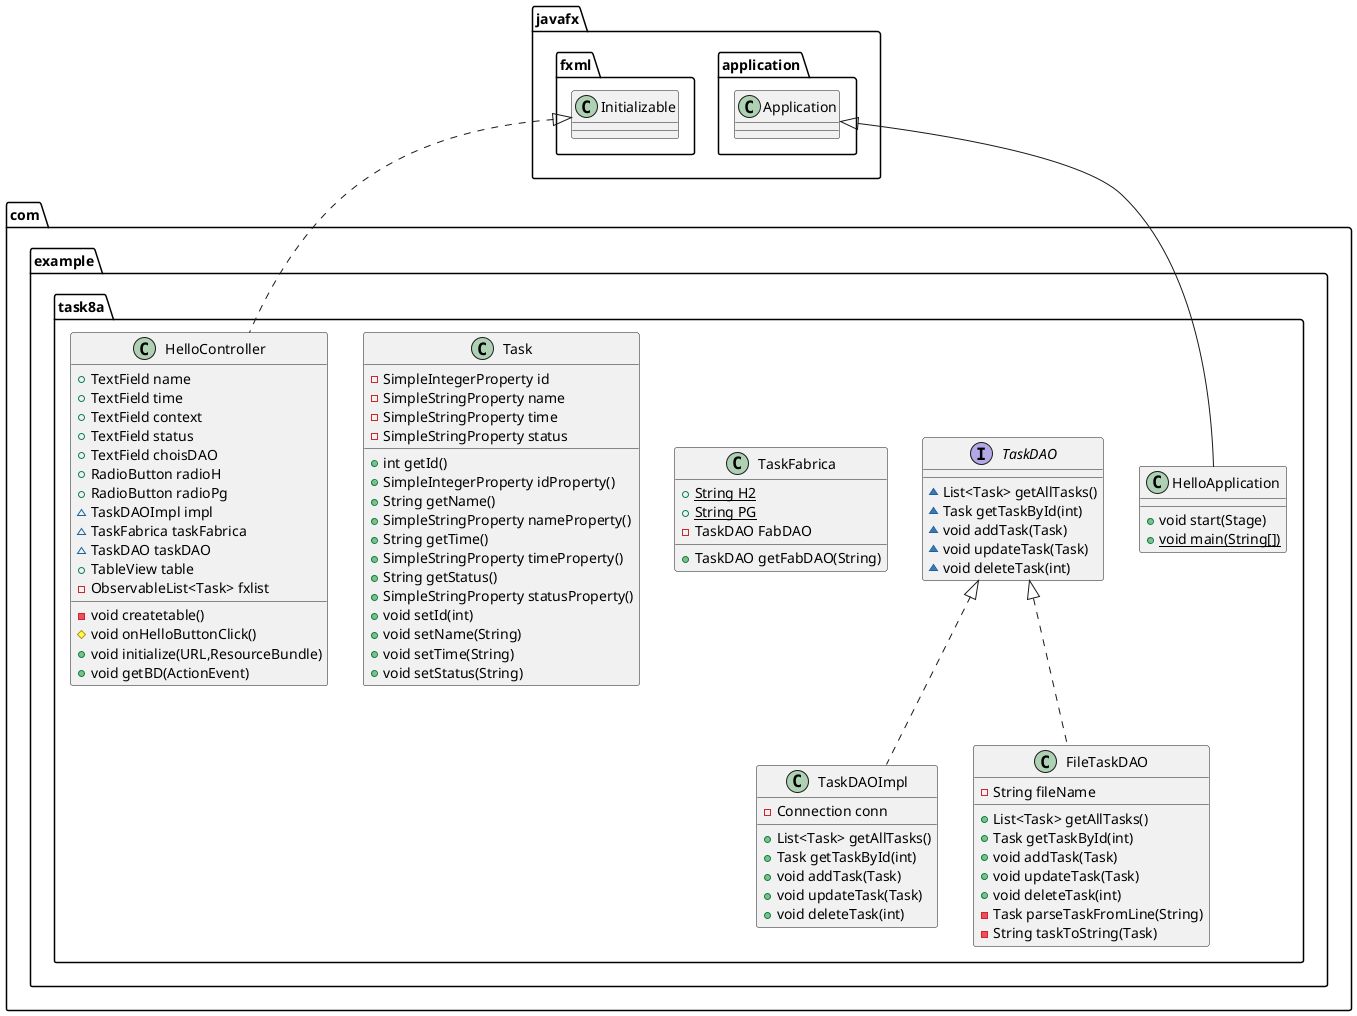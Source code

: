 @startuml
class com.example.task8a.TaskDAOImpl {
- Connection conn
+ List<Task> getAllTasks()
+ Task getTaskById(int)
+ void addTask(Task)
+ void updateTask(Task)
+ void deleteTask(int)
}
class com.example.task8a.HelloApplication {
+ void start(Stage)
+ {static} void main(String[])
}
interface com.example.task8a.TaskDAO {
~ List<Task> getAllTasks()
~ Task getTaskById(int)
~ void addTask(Task)
~ void updateTask(Task)
~ void deleteTask(int)
}
class com.example.task8a.TaskFabrica {
+ {static} String H2
+ {static} String PG
- TaskDAO FabDAO
+ TaskDAO getFabDAO(String)
}
class com.example.task8a.Task {
- SimpleIntegerProperty id
- SimpleStringProperty name
- SimpleStringProperty time
- SimpleStringProperty status
+ int getId()
+ SimpleIntegerProperty idProperty()
+ String getName()
+ SimpleStringProperty nameProperty()
+ String getTime()
+ SimpleStringProperty timeProperty()
+ String getStatus()
+ SimpleStringProperty statusProperty()
+ void setId(int)
+ void setName(String)
+ void setTime(String)
+ void setStatus(String)
}
class com.example.task8a.FileTaskDAO {
- String fileName
+ List<Task> getAllTasks()
+ Task getTaskById(int)
+ void addTask(Task)
+ void updateTask(Task)
+ void deleteTask(int)
- Task parseTaskFromLine(String)
- String taskToString(Task)
}
class com.example.task8a.HelloController {
+ TextField name
+ TextField time
+ TextField context
+ TextField status
+ TextField choisDAO
+ RadioButton radioH
+ RadioButton radioPg
~ TaskDAOImpl impl
~ TaskFabrica taskFabrica
~ TaskDAO taskDAO
+ TableView table
- ObservableList<Task> fxlist
- void createtable()
# void onHelloButtonClick()
+ void initialize(URL,ResourceBundle)
+ void getBD(ActionEvent)
}


com.example.task8a.TaskDAO <|.. com.example.task8a.TaskDAOImpl
javafx.application.Application <|-- com.example.task8a.HelloApplication
com.example.task8a.TaskDAO <|.. com.example.task8a.FileTaskDAO
javafx.fxml.Initializable <|.. com.example.task8a.HelloController
@enduml